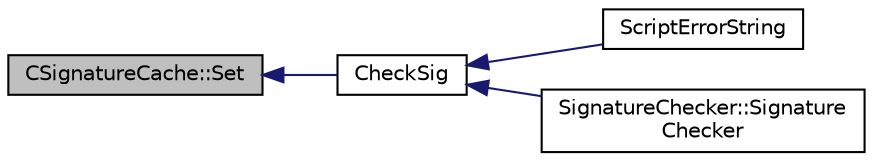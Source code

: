 digraph "CSignatureCache::Set"
{
  edge [fontname="Helvetica",fontsize="10",labelfontname="Helvetica",labelfontsize="10"];
  node [fontname="Helvetica",fontsize="10",shape=record];
  rankdir="LR";
  Node9 [label="CSignatureCache::Set",height=0.2,width=0.4,color="black", fillcolor="grey75", style="filled", fontcolor="black"];
  Node9 -> Node10 [dir="back",color="midnightblue",fontsize="10",style="solid",fontname="Helvetica"];
  Node10 [label="CheckSig",height=0.2,width=0.4,color="black", fillcolor="white", style="filled",URL="$script_8cpp.html#af1a7eb0123f11ad1154249f4a4c1a9d1"];
  Node10 -> Node11 [dir="back",color="midnightblue",fontsize="10",style="solid",fontname="Helvetica"];
  Node11 [label="ScriptErrorString",height=0.2,width=0.4,color="black", fillcolor="white", style="filled",URL="$script_8h.html#a5a9f070c3285c528226eef27820d9aa9"];
  Node10 -> Node12 [dir="back",color="midnightblue",fontsize="10",style="solid",fontname="Helvetica"];
  Node12 [label="SignatureChecker::Signature\lChecker",height=0.2,width=0.4,color="black", fillcolor="white", style="filled",URL="$class_signature_checker.html#a698e6832345449c494a12960f173d6a1"];
}
